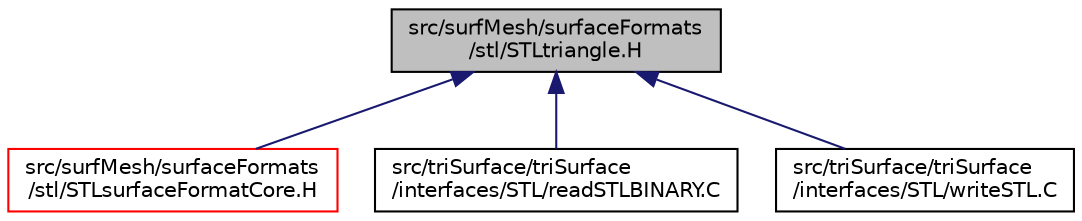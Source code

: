 digraph "src/surfMesh/surfaceFormats/stl/STLtriangle.H"
{
  bgcolor="transparent";
  edge [fontname="Helvetica",fontsize="10",labelfontname="Helvetica",labelfontsize="10"];
  node [fontname="Helvetica",fontsize="10",shape=record];
  Node80 [label="src/surfMesh/surfaceFormats\l/stl/STLtriangle.H",height=0.2,width=0.4,color="black", fillcolor="grey75", style="filled", fontcolor="black"];
  Node80 -> Node81 [dir="back",color="midnightblue",fontsize="10",style="solid",fontname="Helvetica"];
  Node81 [label="src/surfMesh/surfaceFormats\l/stl/STLsurfaceFormatCore.H",height=0.2,width=0.4,color="red",URL="$a15512.html"];
  Node80 -> Node86 [dir="back",color="midnightblue",fontsize="10",style="solid",fontname="Helvetica"];
  Node86 [label="src/triSurface/triSurface\l/interfaces/STL/readSTLBINARY.C",height=0.2,width=0.4,color="black",URL="$a17486.html"];
  Node80 -> Node87 [dir="back",color="midnightblue",fontsize="10",style="solid",fontname="Helvetica"];
  Node87 [label="src/triSurface/triSurface\l/interfaces/STL/writeSTL.C",height=0.2,width=0.4,color="black",URL="$a17489.html"];
}

